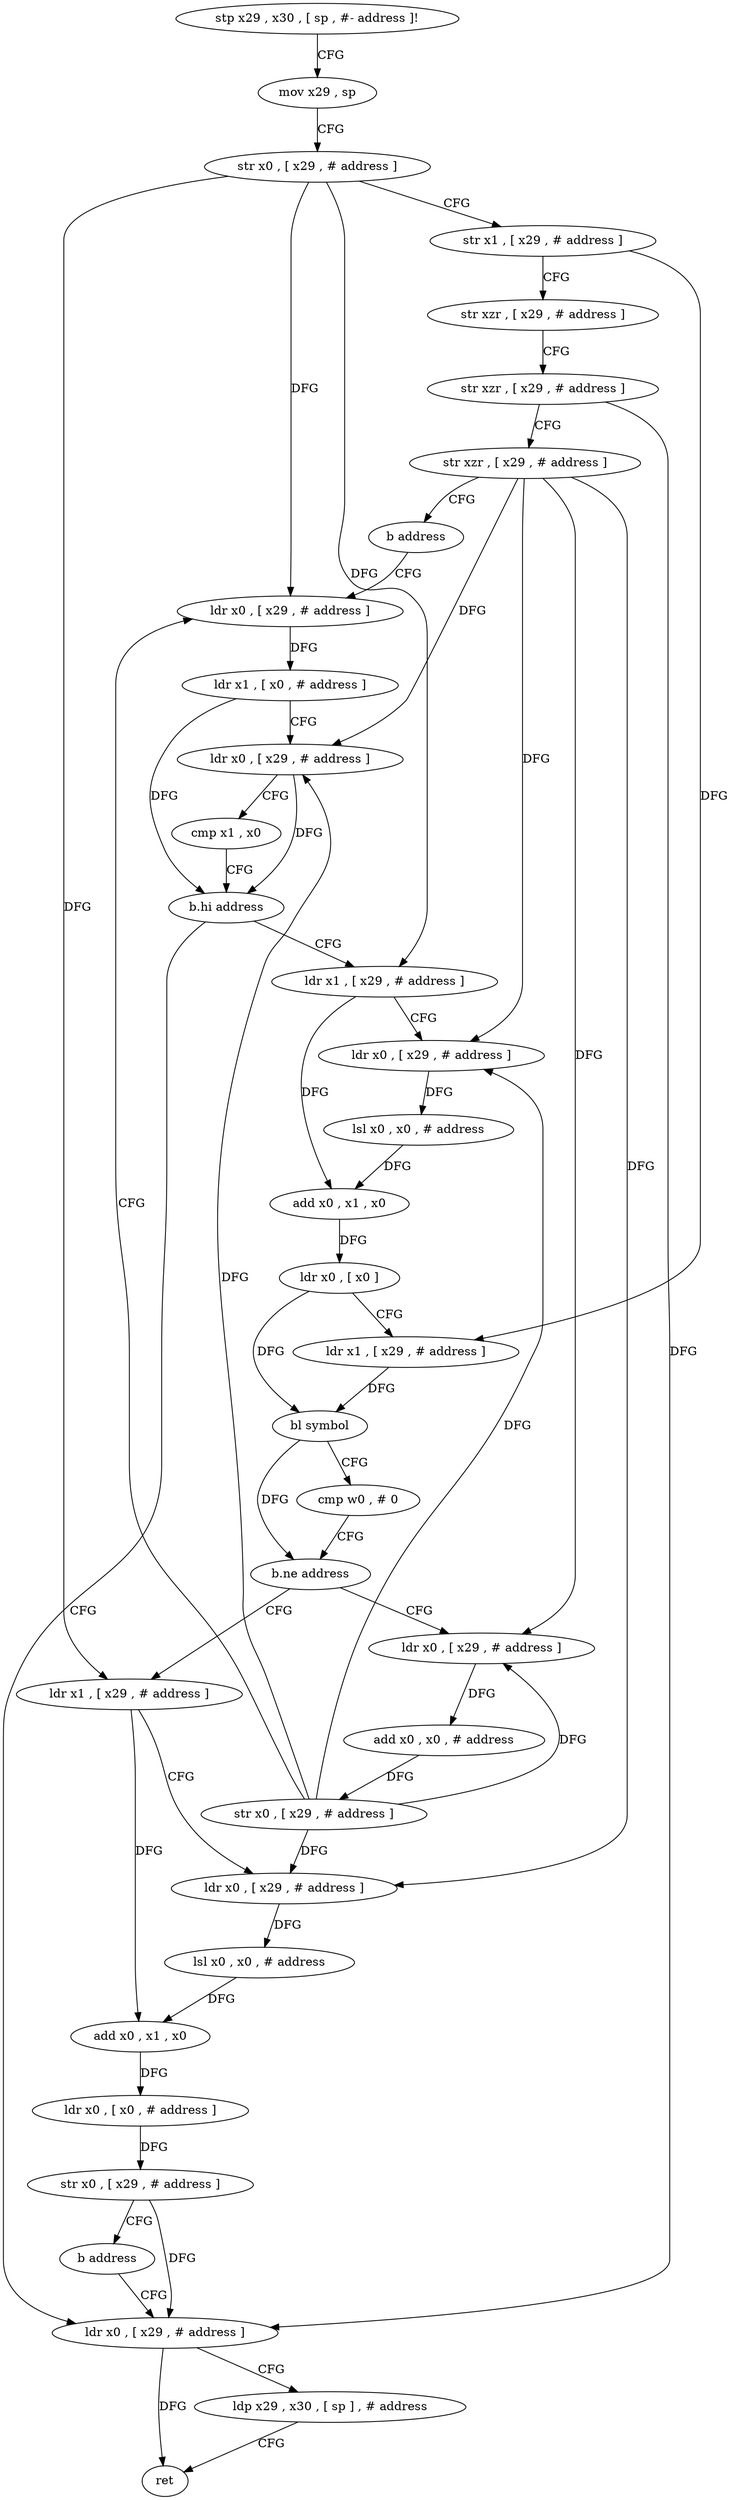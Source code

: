 digraph "func" {
"184556" [label = "stp x29 , x30 , [ sp , #- address ]!" ]
"184560" [label = "mov x29 , sp" ]
"184564" [label = "str x0 , [ x29 , # address ]" ]
"184568" [label = "str x1 , [ x29 , # address ]" ]
"184572" [label = "str xzr , [ x29 , # address ]" ]
"184576" [label = "str xzr , [ x29 , # address ]" ]
"184580" [label = "str xzr , [ x29 , # address ]" ]
"184584" [label = "b address" ]
"184664" [label = "ldr x0 , [ x29 , # address ]" ]
"184668" [label = "ldr x1 , [ x0 , # address ]" ]
"184672" [label = "ldr x0 , [ x29 , # address ]" ]
"184676" [label = "cmp x1 , x0" ]
"184680" [label = "b.hi address" ]
"184588" [label = "ldr x1 , [ x29 , # address ]" ]
"184684" [label = "ldr x0 , [ x29 , # address ]" ]
"184592" [label = "ldr x0 , [ x29 , # address ]" ]
"184596" [label = "lsl x0 , x0 , # address" ]
"184600" [label = "add x0 , x1 , x0" ]
"184604" [label = "ldr x0 , [ x0 ]" ]
"184608" [label = "ldr x1 , [ x29 , # address ]" ]
"184612" [label = "bl symbol" ]
"184616" [label = "cmp w0 , # 0" ]
"184620" [label = "b.ne address" ]
"184652" [label = "ldr x0 , [ x29 , # address ]" ]
"184624" [label = "ldr x1 , [ x29 , # address ]" ]
"184688" [label = "ldp x29 , x30 , [ sp ] , # address" ]
"184692" [label = "ret" ]
"184656" [label = "add x0 , x0 , # address" ]
"184660" [label = "str x0 , [ x29 , # address ]" ]
"184628" [label = "ldr x0 , [ x29 , # address ]" ]
"184632" [label = "lsl x0 , x0 , # address" ]
"184636" [label = "add x0 , x1 , x0" ]
"184640" [label = "ldr x0 , [ x0 , # address ]" ]
"184644" [label = "str x0 , [ x29 , # address ]" ]
"184648" [label = "b address" ]
"184556" -> "184560" [ label = "CFG" ]
"184560" -> "184564" [ label = "CFG" ]
"184564" -> "184568" [ label = "CFG" ]
"184564" -> "184664" [ label = "DFG" ]
"184564" -> "184588" [ label = "DFG" ]
"184564" -> "184624" [ label = "DFG" ]
"184568" -> "184572" [ label = "CFG" ]
"184568" -> "184608" [ label = "DFG" ]
"184572" -> "184576" [ label = "CFG" ]
"184576" -> "184580" [ label = "CFG" ]
"184576" -> "184684" [ label = "DFG" ]
"184580" -> "184584" [ label = "CFG" ]
"184580" -> "184672" [ label = "DFG" ]
"184580" -> "184592" [ label = "DFG" ]
"184580" -> "184652" [ label = "DFG" ]
"184580" -> "184628" [ label = "DFG" ]
"184584" -> "184664" [ label = "CFG" ]
"184664" -> "184668" [ label = "DFG" ]
"184668" -> "184672" [ label = "CFG" ]
"184668" -> "184680" [ label = "DFG" ]
"184672" -> "184676" [ label = "CFG" ]
"184672" -> "184680" [ label = "DFG" ]
"184676" -> "184680" [ label = "CFG" ]
"184680" -> "184588" [ label = "CFG" ]
"184680" -> "184684" [ label = "CFG" ]
"184588" -> "184592" [ label = "CFG" ]
"184588" -> "184600" [ label = "DFG" ]
"184684" -> "184688" [ label = "CFG" ]
"184684" -> "184692" [ label = "DFG" ]
"184592" -> "184596" [ label = "DFG" ]
"184596" -> "184600" [ label = "DFG" ]
"184600" -> "184604" [ label = "DFG" ]
"184604" -> "184608" [ label = "CFG" ]
"184604" -> "184612" [ label = "DFG" ]
"184608" -> "184612" [ label = "DFG" ]
"184612" -> "184616" [ label = "CFG" ]
"184612" -> "184620" [ label = "DFG" ]
"184616" -> "184620" [ label = "CFG" ]
"184620" -> "184652" [ label = "CFG" ]
"184620" -> "184624" [ label = "CFG" ]
"184652" -> "184656" [ label = "DFG" ]
"184624" -> "184628" [ label = "CFG" ]
"184624" -> "184636" [ label = "DFG" ]
"184688" -> "184692" [ label = "CFG" ]
"184656" -> "184660" [ label = "DFG" ]
"184660" -> "184664" [ label = "CFG" ]
"184660" -> "184672" [ label = "DFG" ]
"184660" -> "184592" [ label = "DFG" ]
"184660" -> "184652" [ label = "DFG" ]
"184660" -> "184628" [ label = "DFG" ]
"184628" -> "184632" [ label = "DFG" ]
"184632" -> "184636" [ label = "DFG" ]
"184636" -> "184640" [ label = "DFG" ]
"184640" -> "184644" [ label = "DFG" ]
"184644" -> "184648" [ label = "CFG" ]
"184644" -> "184684" [ label = "DFG" ]
"184648" -> "184684" [ label = "CFG" ]
}

